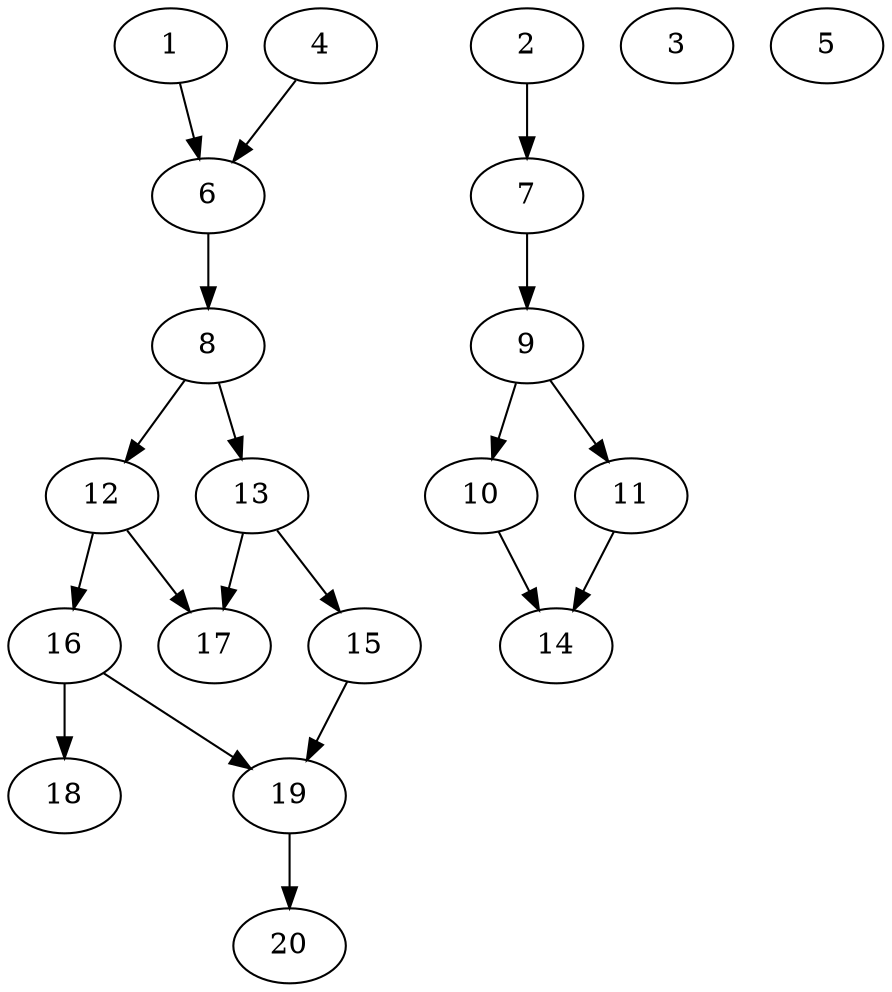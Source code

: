 // DAG automatically generated by daggen at Sat Jul 27 15:37:47 2019
// ./daggen --dot -n 20 --ccr 0.3 --fat 0.5 --regular 0.5 --density 0.4 --mindata 5242880 --maxdata 52428800 
digraph G {
  1 [size="43898880", alpha="0.15", expect_size="13169664"] 
  1 -> 6 [size ="13169664"]
  2 [size="109274453", alpha="0.17", expect_size="32782336"] 
  2 -> 7 [size ="32782336"]
  3 [size="62248960", alpha="0.03", expect_size="18674688"] 
  4 [size="99614720", alpha="0.05", expect_size="29884416"] 
  4 -> 6 [size ="29884416"]
  5 [size="63716693", alpha="0.13", expect_size="19115008"] 
  6 [size="112967680", alpha="0.04", expect_size="33890304"] 
  6 -> 8 [size ="33890304"]
  7 [size="69461333", alpha="0.04", expect_size="20838400"] 
  7 -> 9 [size ="20838400"]
  8 [size="137847467", alpha="0.06", expect_size="41354240"] 
  8 -> 12 [size ="41354240"]
  8 -> 13 [size ="41354240"]
  9 [size="128604160", alpha="0.06", expect_size="38581248"] 
  9 -> 10 [size ="38581248"]
  9 -> 11 [size ="38581248"]
  10 [size="78735360", alpha="0.10", expect_size="23620608"] 
  10 -> 14 [size ="23620608"]
  11 [size="120040107", alpha="0.07", expect_size="36012032"] 
  11 -> 14 [size ="36012032"]
  12 [size="82452480", alpha="0.15", expect_size="24735744"] 
  12 -> 16 [size ="24735744"]
  12 -> 17 [size ="24735744"]
  13 [size="59910827", alpha="0.09", expect_size="17973248"] 
  13 -> 15 [size ="17973248"]
  13 -> 17 [size ="17973248"]
  14 [size="83865600", alpha="0.03", expect_size="25159680"] 
  15 [size="123750400", alpha="0.08", expect_size="37125120"] 
  15 -> 19 [size ="37125120"]
  16 [size="65389227", alpha="0.02", expect_size="19616768"] 
  16 -> 18 [size ="19616768"]
  16 -> 19 [size ="19616768"]
  17 [size="96921600", alpha="0.18", expect_size="29076480"] 
  18 [size="125085013", alpha="0.08", expect_size="37525504"] 
  19 [size="174086827", alpha="0.01", expect_size="52226048"] 
  19 -> 20 [size ="52226048"]
  20 [size="66273280", alpha="0.06", expect_size="19881984"] 
}
